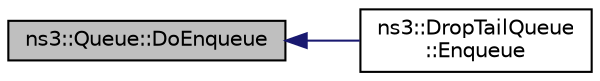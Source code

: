 digraph "ns3::Queue::DoEnqueue"
{
  edge [fontname="Helvetica",fontsize="10",labelfontname="Helvetica",labelfontsize="10"];
  node [fontname="Helvetica",fontsize="10",shape=record];
  rankdir="LR";
  Node1 [label="ns3::Queue::DoEnqueue",height=0.2,width=0.4,color="black", fillcolor="grey75", style="filled", fontcolor="black"];
  Node1 -> Node2 [dir="back",color="midnightblue",fontsize="10",style="solid"];
  Node2 [label="ns3::DropTailQueue\l::Enqueue",height=0.2,width=0.4,color="black", fillcolor="white", style="filled",URL="$d8/dc9/classns3_1_1DropTailQueue.html#a3ea35615f21fdf211d608f814508e9ba"];
}

